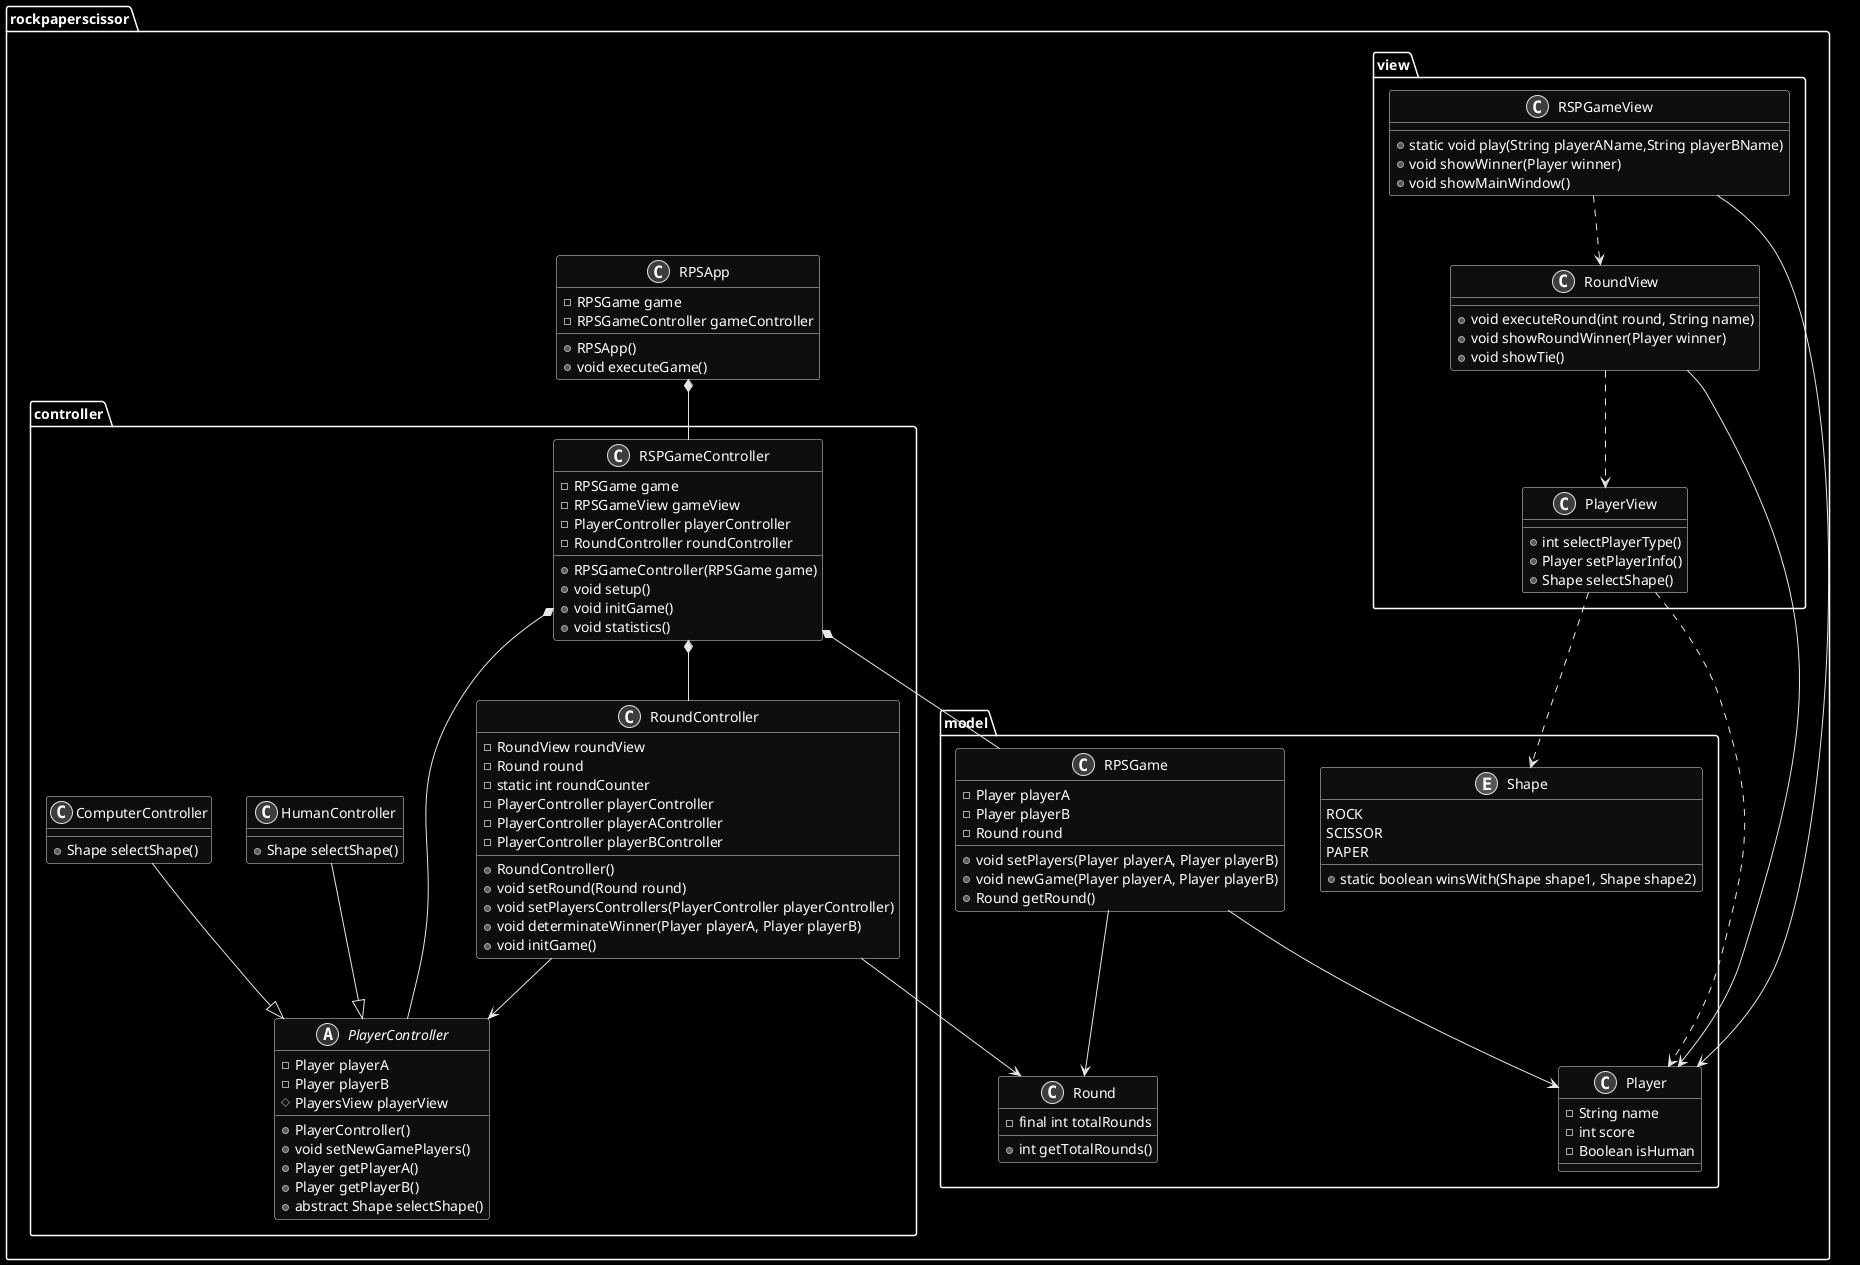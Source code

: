 @startuml rsp-mvc
skinparam monochrome reverse
package rockpaperscissor{
    class RPSApp{
        -RPSGame game
        -RPSGameController gameController

        +RPSApp()
        +void executeGame()
    }
    package model{
        class Player{
            -String name
            -int score
            -Boolean isHuman
        }
        Enum Shape{
            ROCK
            SCISSOR
            PAPER

            +static boolean winsWith(Shape shape1, Shape shape2)
        }
        class Round{
            -final int totalRounds
            +int getTotalRounds()
        }
        class RPSGame{
            -Player playerA
            -Player playerB
            -Round round

            +void setPlayers(Player playerA, Player playerB)
            +void newGame(Player playerA, Player playerB)
            +Round getRound()
        }

        RPSGame --> Player
        RPSGame --> Round
    }

    package controller{
        class RSPGameController{
            -RPSGame game
            -RPSGameView gameView
            -PlayerController playerController
            -RoundController roundController

            +RPSGameController(RPSGame game)
            +void setup()
            +void initGame()
            +void statistics()
        }

        abstract class PlayerController{
            -Player playerA
            -Player playerB
            #PlayersView playerView

            +PlayerController()
            +void setNewGamePlayers()
            +Player getPlayerA()
            +Player getPlayerB()
            +abstract Shape selectShape()
        }

        class RoundController{
            -RoundView roundView
            -Round round
            -static int roundCounter
            -PlayerController playerController
            -PlayerController playerAController
            -PlayerController playerBController

            +RoundController()
            +void setRound(Round round)
            +void setPlayersControllers(PlayerController playerController)
            +void determinateWinner(Player playerA, Player playerB)
            +void initGame()
        }

        class HumanController{
            +Shape selectShape()
        }

        class ComputerController{
            +Shape selectShape()
        }

        RSPGameController *-- RPSGame
        RSPGameController *-- PlayerController
        RSPGameController *-- RoundController
        RoundController --> Round
        RoundController --> PlayerController
        ComputerController --|> PlayerController
        HumanController --|> PlayerController
    }
    package view{
        class RSPGameView{
            +static void play(String playerAName,String playerBName)
            +void showWinner(Player winner)
            +void showMainWindow()
        }

        class PlayerView{
            +int selectPlayerType()
            +Player setPlayerInfo()
            +Shape selectShape()
        }

        class RoundView{
            +void executeRound(int round, String name)
            +void showRoundWinner(Player winner)
            +void showTie()
        }

        PlayerView ..> Player
        PlayerView ..> Shape
        RSPGameView --> Player
        RoundView --> Player

        RSPGameView ..> RoundView
        RoundView ..> PlayerView
    }

    RPSApp *-- RSPGameController
}
@enduml
